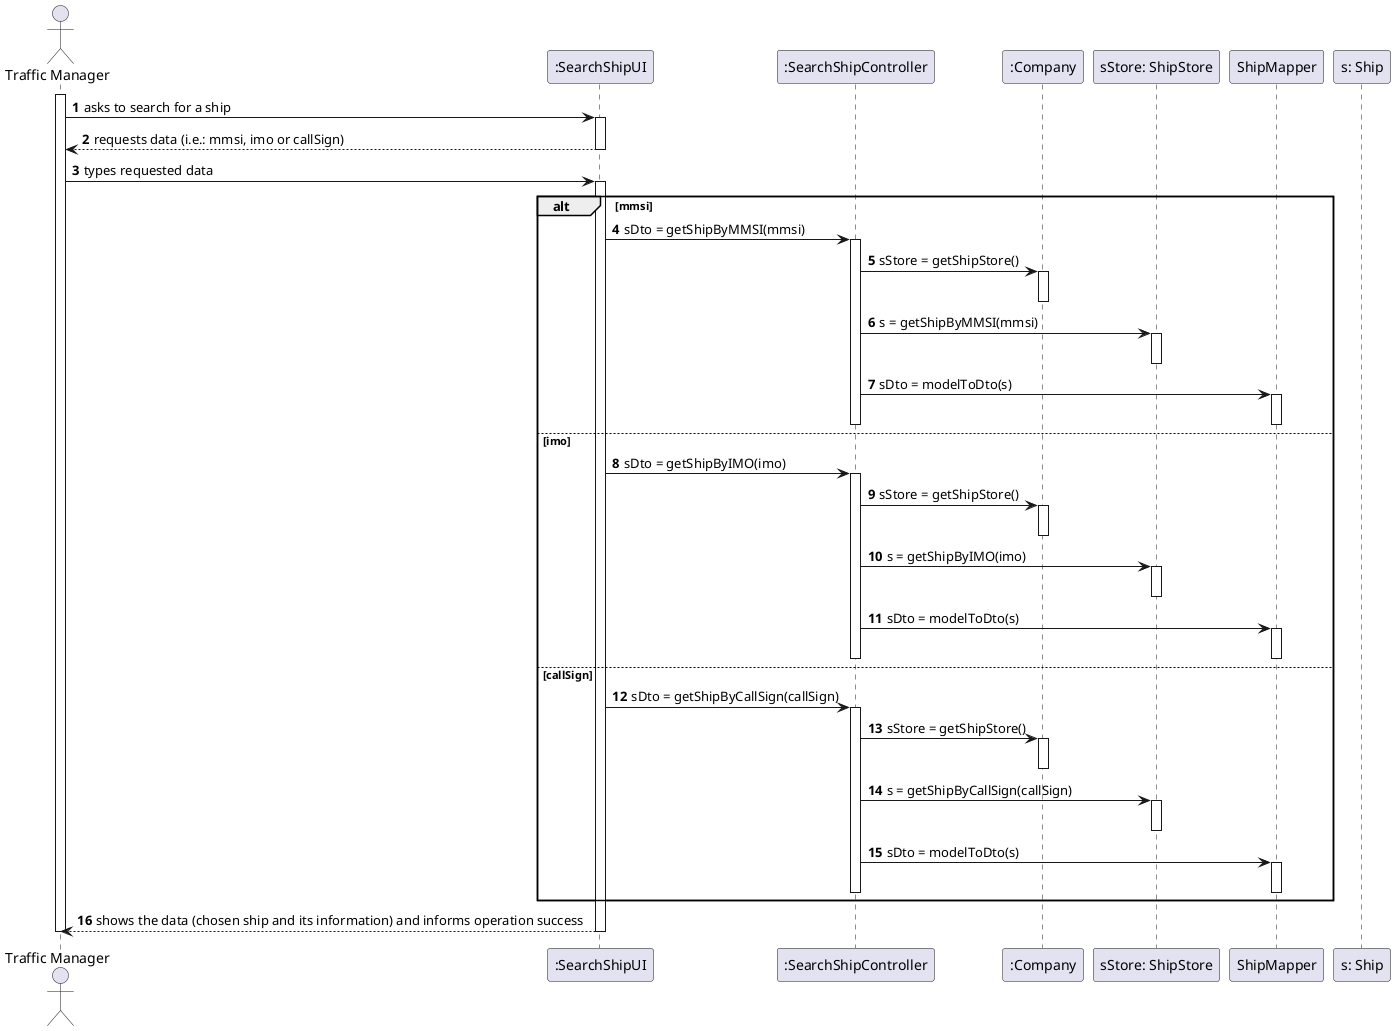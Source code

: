 @startuml
'https://plantuml.com/sequence-diagram

autonumber
actor "Traffic Manager" as TM
participant ":SearchShipUI" as SSUI
participant ":SearchShipController" as SSC
participant ":Company" as COMP
participant "sStore: ShipStore" as SS
participant "ShipMapper" as SM
participant "s: Ship" as S

activate TM
TM -> SSUI : asks to search for a ship
activate SSUI
SSUI --> TM : requests data (i.e.: mmsi, imo or callSign)
deactivate SSUI
TM -> SSUI : types requested data
activate SSUI
alt mmsi
SSUI -> SSC : sDto = getShipByMMSI(mmsi)
activate SSC
SSC -> COMP : sStore = getShipStore()
activate COMP
deactivate COMP
SSC -> SS : s = getShipByMMSI(mmsi)
activate SS
deactivate SS
SSC -> SM : sDto = modelToDto(s)
activate SM
deactivate SM
deactivate SSC
else imo
SSUI -> SSC : sDto = getShipByIMO(imo)
activate SSC
SSC -> COMP : sStore = getShipStore()
activate COMP
deactivate COMP
SSC -> SS : s = getShipByIMO(imo)
activate SS
deactivate SS
SSC -> SM : sDto = modelToDto(s)
activate SM
deactivate SM
deactivate SSC
else callSign
SSUI -> SSC : sDto = getShipByCallSign(callSign)
activate SSC
SSC -> COMP : sStore = getShipStore()
activate COMP
deactivate COMP
SSC -> SS : s = getShipByCallSign(callSign)
activate SS
deactivate SS
SSC -> SM : sDto = modelToDto(s)
activate SM
deactivate SM
deactivate SSC
end
deactivate SSC
SSUI --> TM : shows the data (chosen ship and its information) and informs operation success
deactivate SSUI
deactivate TM
@enduml
